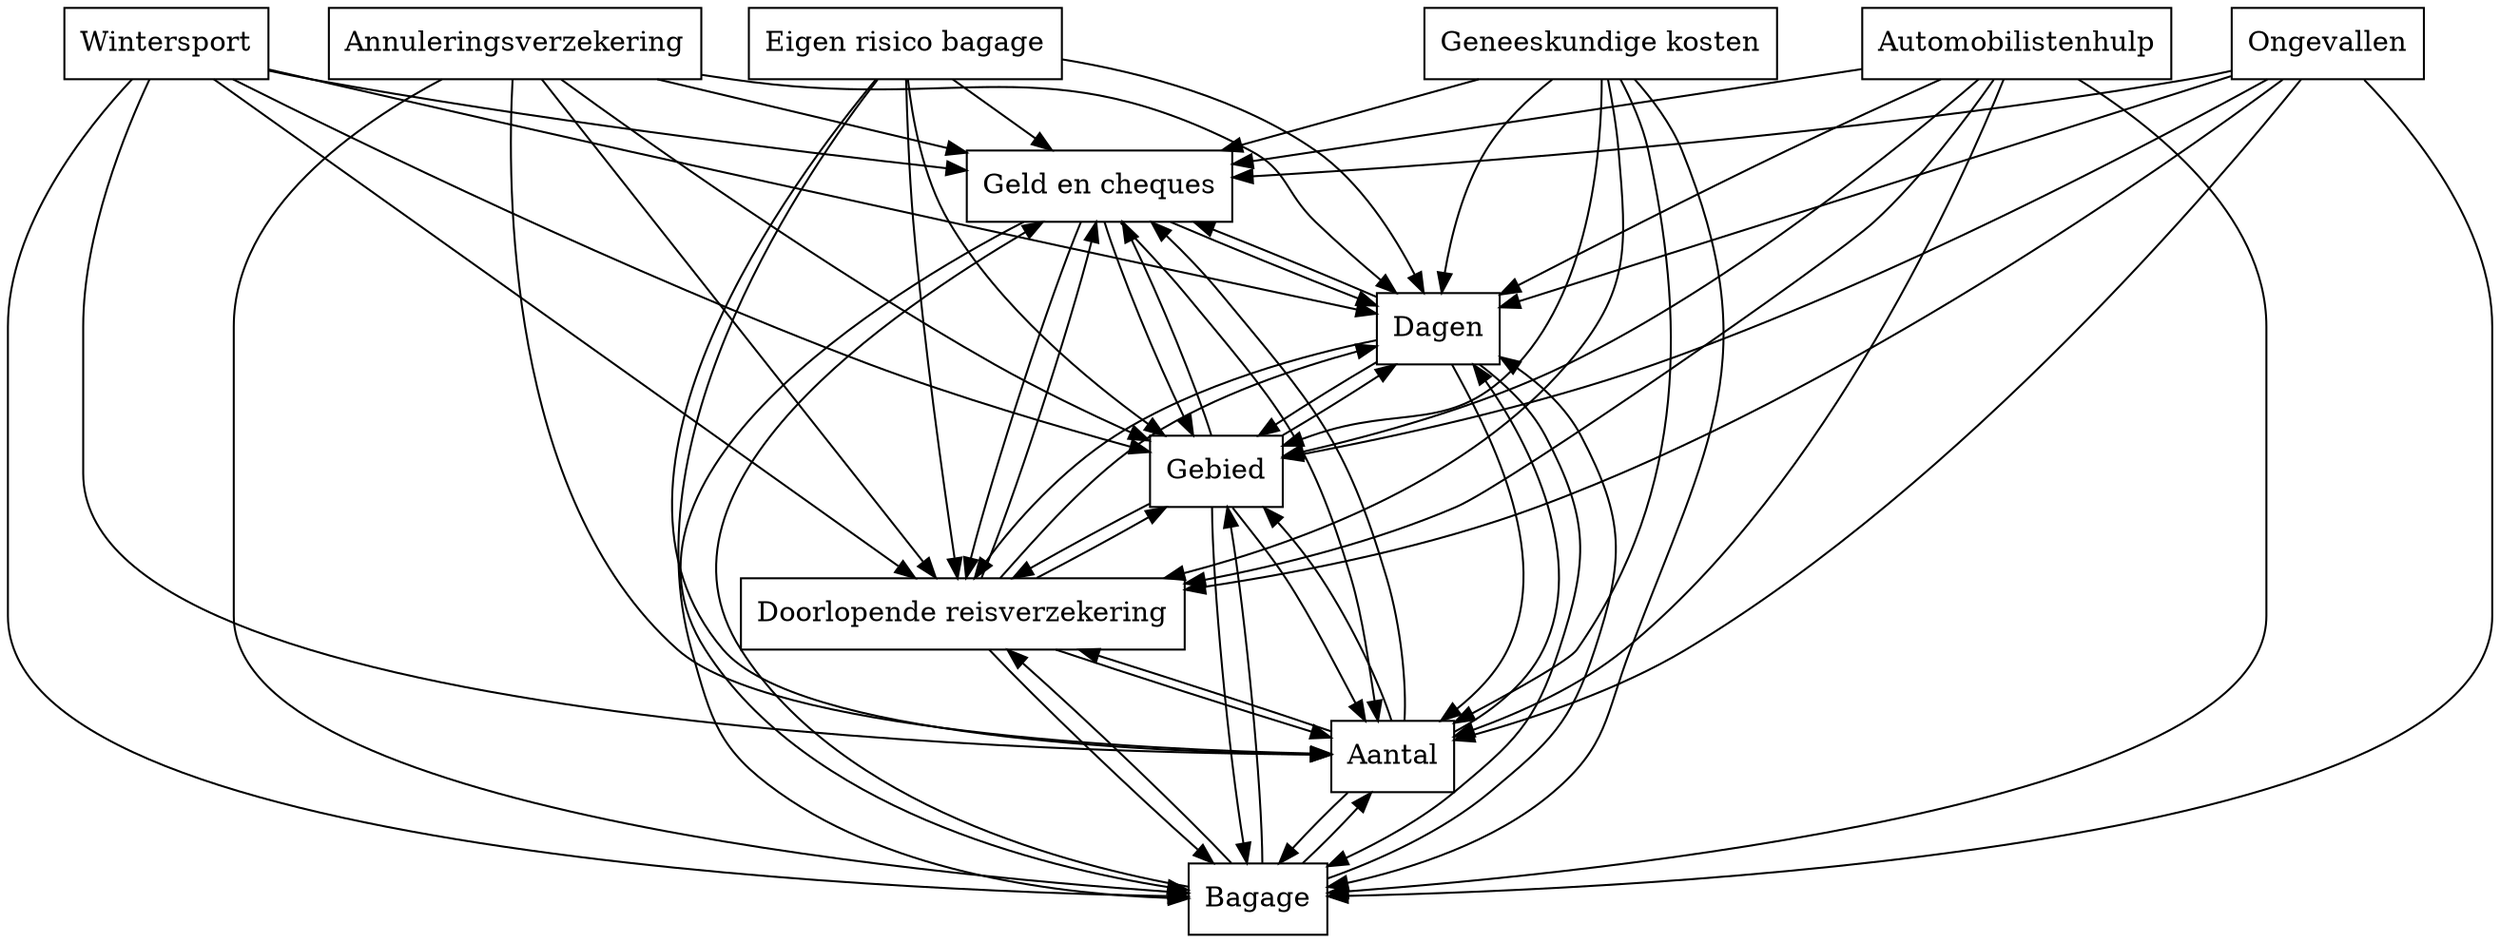 digraph{
graph [rankdir=TB];
node [shape=box];
edge [arrowhead=normal];
0[label="Annuleringsverzekering",]
1[label="Geld en cheques",]
2[label="Eigen risico bagage",]
3[label="Dagen",]
4[label="Wintersport",]
5[label="Automobilistenhulp",]
6[label="Bagage",]
7[label="Aantal",]
8[label="Ongevallen",]
9[label="Geneeskundige kosten",]
10[label="Doorlopende reisverzekering",]
11[label="Gebied",]
0->1[label="",]
0->3[label="",]
0->6[label="",]
0->7[label="",]
0->10[label="",]
0->11[label="",]
1->3[label="",]
1->6[label="",]
1->7[label="",]
1->10[label="",]
1->11[label="",]
2->1[label="",]
2->3[label="",]
2->6[label="",]
2->7[label="",]
2->10[label="",]
2->11[label="",]
3->1[label="",]
3->6[label="",]
3->7[label="",]
3->10[label="",]
3->11[label="",]
4->1[label="",]
4->3[label="",]
4->6[label="",]
4->7[label="",]
4->10[label="",]
4->11[label="",]
5->1[label="",]
5->3[label="",]
5->6[label="",]
5->7[label="",]
5->10[label="",]
5->11[label="",]
6->1[label="",]
6->3[label="",]
6->7[label="",]
6->10[label="",]
6->11[label="",]
7->1[label="",]
7->3[label="",]
7->6[label="",]
7->10[label="",]
7->11[label="",]
8->1[label="",]
8->3[label="",]
8->6[label="",]
8->7[label="",]
8->10[label="",]
8->11[label="",]
9->1[label="",]
9->3[label="",]
9->6[label="",]
9->7[label="",]
9->10[label="",]
9->11[label="",]
10->1[label="",]
10->3[label="",]
10->6[label="",]
10->7[label="",]
10->11[label="",]
11->1[label="",]
11->3[label="",]
11->6[label="",]
11->7[label="",]
11->10[label="",]
}

